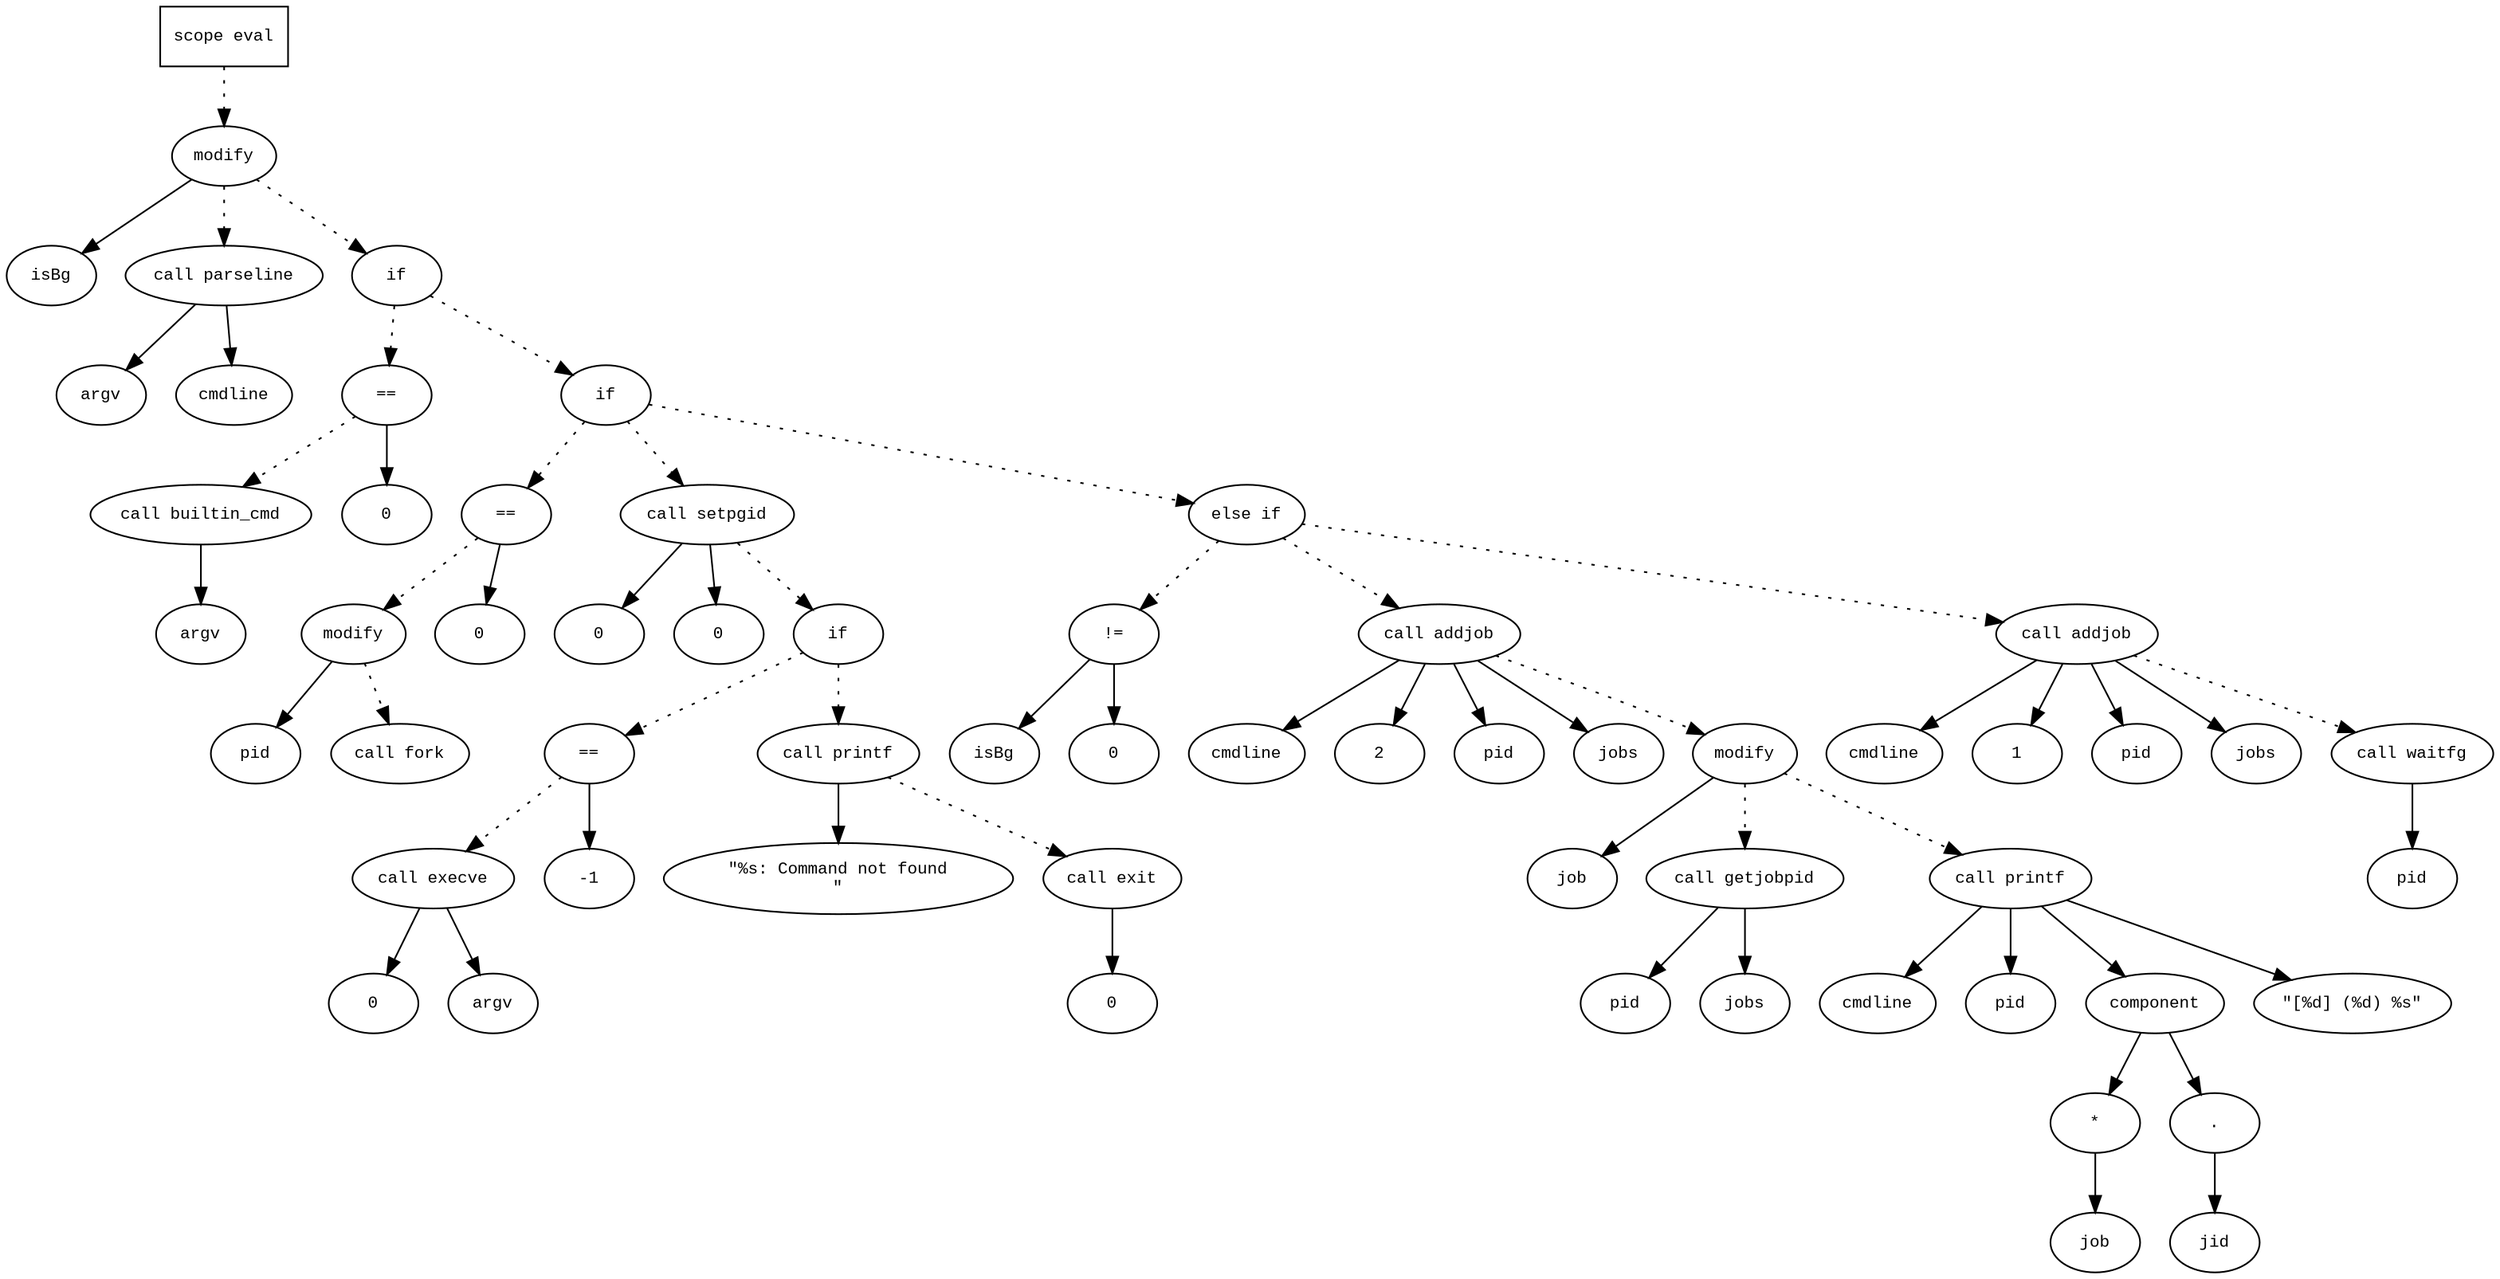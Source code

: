 digraph AST {
  graph [fontname="Times New Roman",fontsize=10];
  node  [fontname="Courier New",fontsize=10];
  edge  [fontname="Times New Roman",fontsize=10];

  node1 [label="scope eval",shape=box];
  node2 [label="modify",shape=ellipse];
  node3 [label="isBg",shape=ellipse];
  node2 -> node3;
  node4 [label="call parseline",shape=ellipse];
  node5 [label="argv",shape=ellipse];
  node4 -> node5;
  node6 [label="cmdline",shape=ellipse];
  node4 -> node6;
  node2 -> node4 [style=dotted];
  node1 -> node2 [style=dotted];
  node7 [label="if",shape=ellipse];
  node2 -> node7 [style=dotted];
  node8 [label="==",shape=ellipse];
  node9 [label="call builtin_cmd",shape=ellipse];
  node10 [label="argv",shape=ellipse];
  node9 -> node10;
  node8 -> node9 [style=dotted];
  node11 [label="0",shape=ellipse];
  node8 -> node11;
  node7 -> node8 [style=dotted];
  node12 [label="if",shape=ellipse];
  node7 -> node12 [style=dotted];
  node13 [label="==",shape=ellipse];
  node14 [label="modify",shape=ellipse];
  node15 [label="pid",shape=ellipse];
  node14 -> node15;
  node16 [label="call fork",shape=ellipse];
  node14 -> node16 [style=dotted];
  node13 -> node14 [style=dotted];
  node17 [label="0",shape=ellipse];
  node13 -> node17;
  node12 -> node13 [style=dotted];
  node18 [label="call setpgid",shape=ellipse];
  node19 [label="0",shape=ellipse];
  node18 -> node19;
  node20 [label="0",shape=ellipse];
  node18 -> node20;
  node12 -> node18 [style=dotted];
  node21 [label="if",shape=ellipse];
  node18 -> node21 [style=dotted];
  node22 [label="==",shape=ellipse];
  node23 [label="call execve",shape=ellipse];
  node24 [label="0",shape=ellipse];
  node23 -> node24;
  node25 [label="argv",shape=ellipse];
  node23 -> node25;
  node22 -> node23 [style=dotted];
  node26 [label="-1",shape=ellipse];
  node22 -> node26;
  node21 -> node22 [style=dotted];
  node27 [label="call printf",shape=ellipse];
  node28 [label="\"%s: Command not found
\"",shape=ellipse];
  node27 -> node28;
  node21 -> node27 [style=dotted];
  node29 [label="call exit",shape=ellipse];
  node30 [label="0",shape=ellipse];
  node29 -> node30;
  node27 -> node29 [style=dotted];
  node31 [label="else if",shape=ellipse];
  node12 -> node31 [style=dotted];
  node32 [label="!=",shape=ellipse];
  node33 [label="isBg",shape=ellipse];
  node32 -> node33;
  node34 [label="0",shape=ellipse];
  node32 -> node34;
  node31 -> node32 [style=dotted];
  node35 [label="call addjob",shape=ellipse];
  node36 [label="cmdline",shape=ellipse];
  node35 -> node36;
  node37 [label="2",shape=ellipse];
  node35 -> node37;
  node38 [label="pid",shape=ellipse];
  node35 -> node38;
  node39 [label="jobs",shape=ellipse];
  node35 -> node39;
  node31 -> node35 [style=dotted];
  node40 [label="modify",shape=ellipse];
  node41 [label="job",shape=ellipse];
  node40 -> node41;
  node42 [label="call getjobpid",shape=ellipse];
  node43 [label="pid",shape=ellipse];
  node42 -> node43;
  node44 [label="jobs",shape=ellipse];
  node42 -> node44;
  node40 -> node42 [style=dotted];
  node35 -> node40 [style=dotted];
  node45 [label="call printf",shape=ellipse];
  node46 [label="cmdline",shape=ellipse];
  node45 -> node46;
  node47 [label="pid",shape=ellipse];
  node45 -> node47;
  node48 [label="component",shape=ellipse];
  node45 -> node48;
  node49 [label="*",shape=ellipse];
  node50 [label="job",shape=ellipse];
  node49 -> node50;
  node48 -> node49;
  node51 [label=".",shape=ellipse];
  node48 -> node51;
  node52 [label="jid",shape=ellipse];
  node51 -> node52;
  node53 [label="\"[%d] (%d) %s\"",shape=ellipse];
  node45 -> node53;
  node40 -> node45 [style=dotted];
  node54 [label="call addjob",shape=ellipse];
  node55 [label="cmdline",shape=ellipse];
  node54 -> node55;
  node56 [label="1",shape=ellipse];
  node54 -> node56;
  node57 [label="pid",shape=ellipse];
  node54 -> node57;
  node58 [label="jobs",shape=ellipse];
  node54 -> node58;
  node31 -> node54 [style=dotted];
  node59 [label="call waitfg",shape=ellipse];
  node60 [label="pid",shape=ellipse];
  node59 -> node60;
  node54 -> node59 [style=dotted];
} 